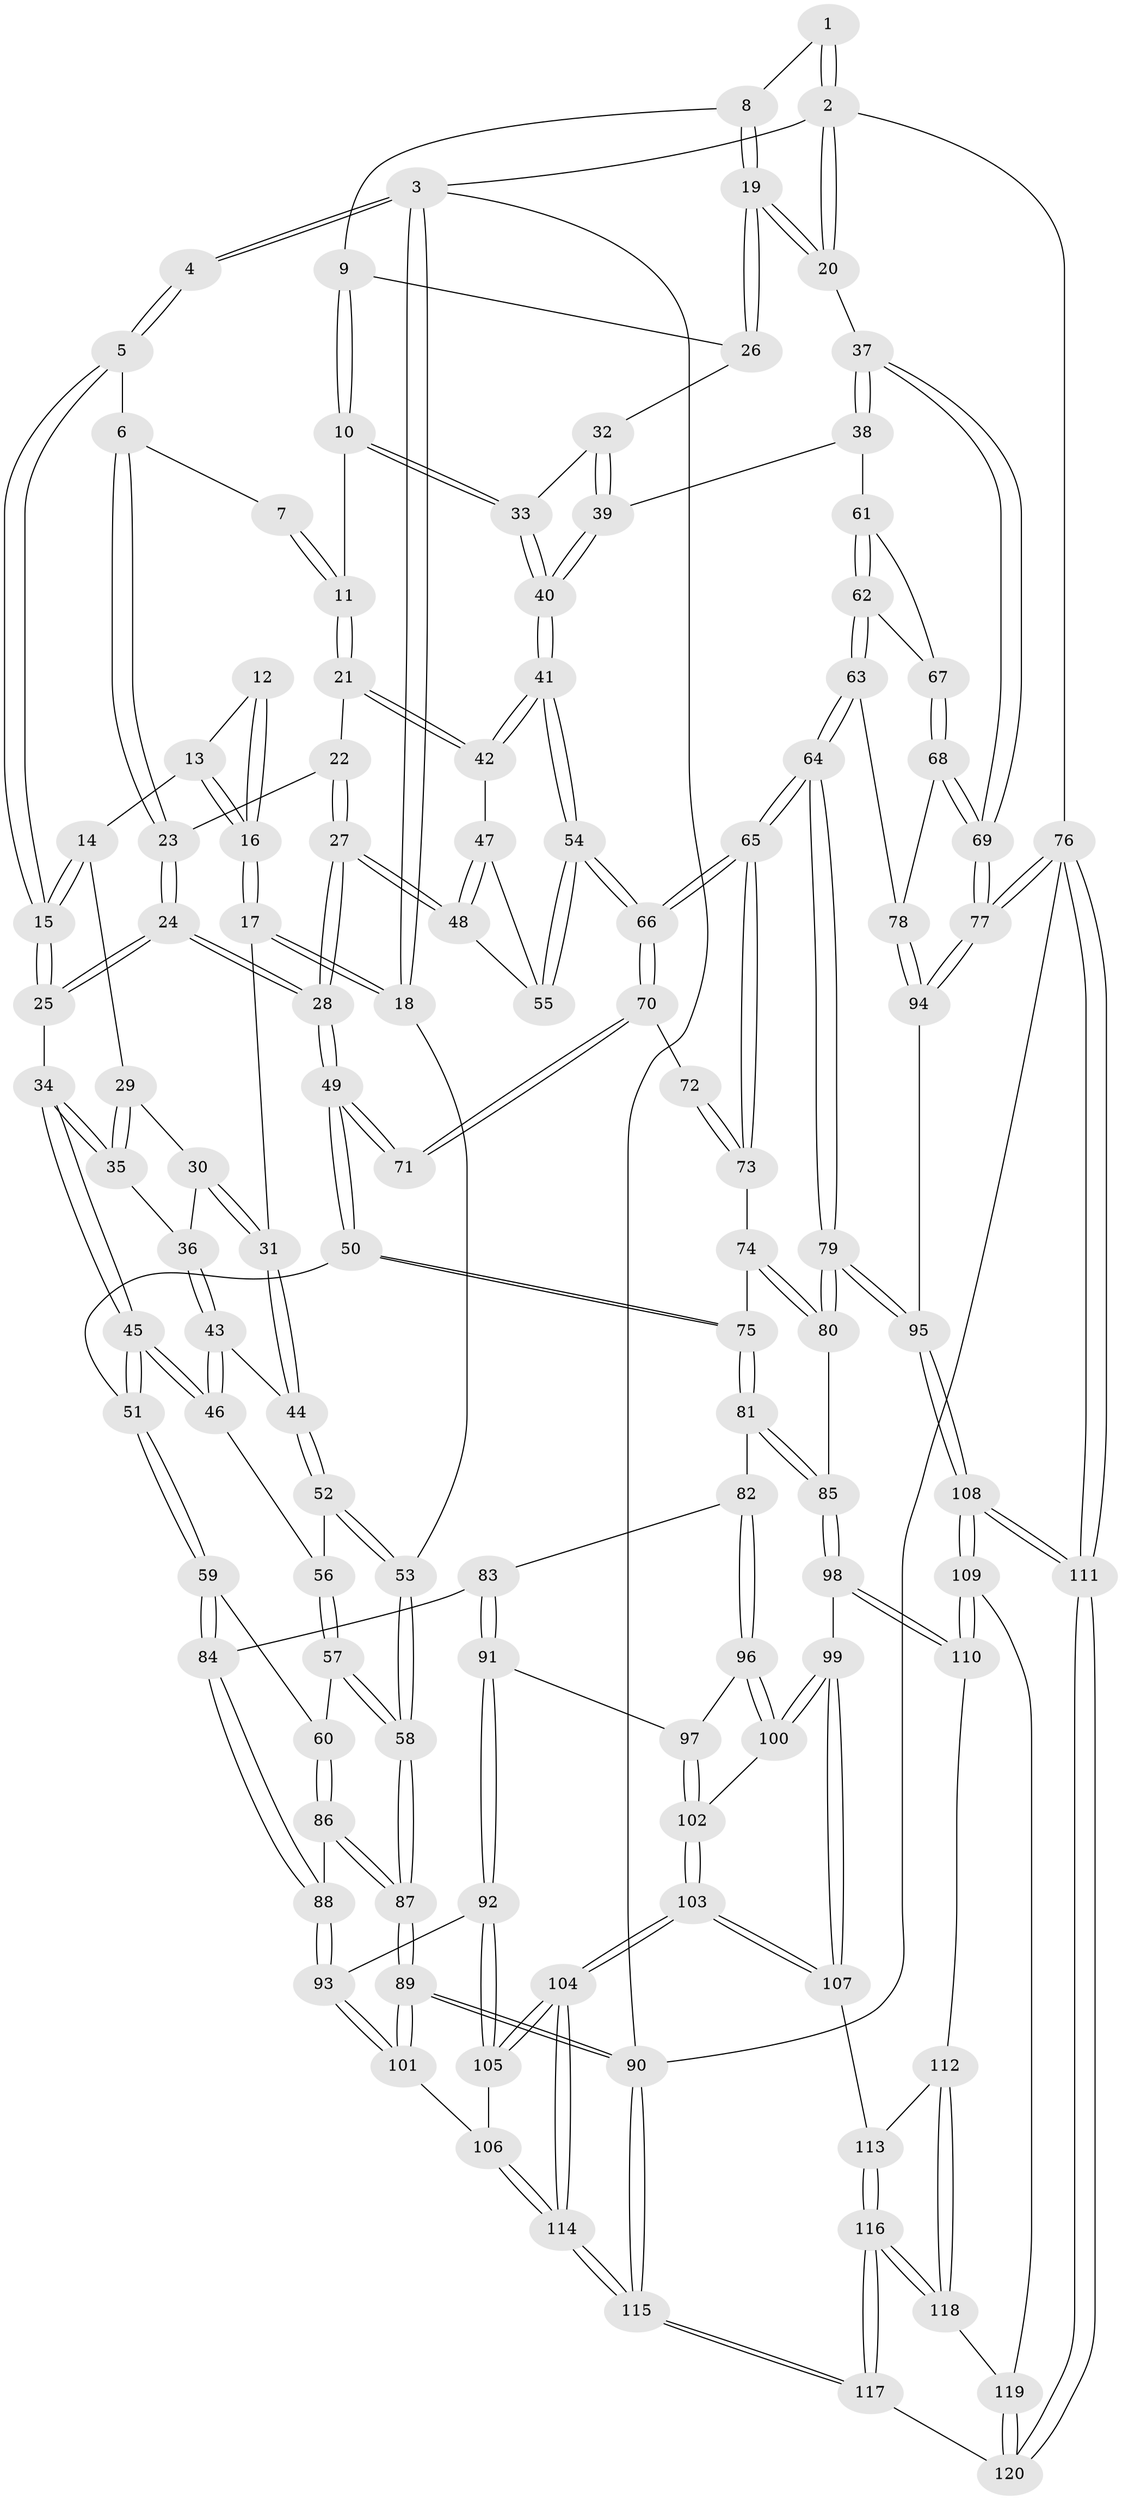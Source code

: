 // Generated by graph-tools (version 1.1) at 2025/59/03/09/25 04:59:52]
// undirected, 120 vertices, 297 edges
graph export_dot {
graph [start="1"]
  node [color=gray90,style=filled];
  1 [pos="+0.8415086713723244+0"];
  2 [pos="+1+0"];
  3 [pos="+0+0"];
  4 [pos="+0.01710487397796333+0"];
  5 [pos="+0.4499020294039557+0"];
  6 [pos="+0.4638295033290053+0"];
  7 [pos="+0.6824350049864101+0"];
  8 [pos="+0.877384188271409+0.007077418507099816"];
  9 [pos="+0.8740118113312633+0.025507381575192813"];
  10 [pos="+0.7372965670840412+0.1028107047100423"];
  11 [pos="+0.718752809395607+0.09620493463025633"];
  12 [pos="+0.08216951811756956+0"];
  13 [pos="+0.22396594060715552+0.0779495188679781"];
  14 [pos="+0.2541936169767413+0.08471078796627465"];
  15 [pos="+0.3513714841532402+0.04898982343384023"];
  16 [pos="+0.12433720062491006+0.12053044735850445"];
  17 [pos="+0.11190850818497682+0.14101381733136897"];
  18 [pos="+0+0.07070321111231824"];
  19 [pos="+1+0.14353720840263076"];
  20 [pos="+1+0.1519203120810235"];
  21 [pos="+0.6832221693551612+0.12293990547645066"];
  22 [pos="+0.5571162717810292+0.07237708609617867"];
  23 [pos="+0.5277448544551521+0"];
  24 [pos="+0.4247012485859001+0.19959628356830367"];
  25 [pos="+0.3542104946222733+0.05707839625510695"];
  26 [pos="+0.8947358126046151+0.10161844798837613"];
  27 [pos="+0.48624610167426235+0.2662821264778778"];
  28 [pos="+0.45594402507878573+0.2857363682463795"];
  29 [pos="+0.25040041226513043+0.11592284452511926"];
  30 [pos="+0.2002424822092264+0.1559371468643301"];
  31 [pos="+0.11589828475865845+0.1516389541052097"];
  32 [pos="+0.872913911282632+0.1313487058102287"];
  33 [pos="+0.7712255867863389+0.13040211765031084"];
  34 [pos="+0.2838381454304064+0.18931064061913405"];
  35 [pos="+0.25079277260028104+0.16548135170182138"];
  36 [pos="+0.23487883186313807+0.17680753459856735"];
  37 [pos="+1+0.1735654300870666"];
  38 [pos="+0.9028152602161454+0.28355984921422317"];
  39 [pos="+0.9017295382433029+0.28326485314628075"];
  40 [pos="+0.8127560264470671+0.2949142581489709"];
  41 [pos="+0.7881998794284318+0.3092269713005526"];
  42 [pos="+0.6689214913623082+0.15875595317717828"];
  43 [pos="+0.21388282463453856+0.20460775918157292"];
  44 [pos="+0.12456734743078846+0.19201428879995383"];
  45 [pos="+0.356105131779907+0.30753593518347505"];
  46 [pos="+0.26016601074620427+0.2849403643339281"];
  47 [pos="+0.6485201662883204+0.17972292785452043"];
  48 [pos="+0.49734475458646155+0.26356133721754393"];
  49 [pos="+0.44975941188489127+0.2978696605446755"];
  50 [pos="+0.41886743126623255+0.3333720462742036"];
  51 [pos="+0.41167004419974906+0.3364116565825755"];
  52 [pos="+0.11273529184003844+0.24935484892601725"];
  53 [pos="+0+0.2939988793601396"];
  54 [pos="+0.7588282208662683+0.33883699366480036"];
  55 [pos="+0.6922305132131334+0.30058845518949806"];
  56 [pos="+0.14339222394008194+0.3049159970489307"];
  57 [pos="+0.11991610643133234+0.39511101404812776"];
  58 [pos="+0+0.3686384021191111"];
  59 [pos="+0.3828162461595615+0.3778620617148025"];
  60 [pos="+0.15240297336720565+0.4438946147144692"];
  61 [pos="+0.9055243074010078+0.29460661863498083"];
  62 [pos="+0.8718362987824512+0.45400068718457165"];
  63 [pos="+0.8556094179550524+0.4692134953586339"];
  64 [pos="+0.757112419890271+0.497891628827275"];
  65 [pos="+0.7482874946462119+0.46248273761444375"];
  66 [pos="+0.7497427938826081+0.36640805999736764"];
  67 [pos="+0.9623971321768622+0.42368867707718"];
  68 [pos="+1+0.5098931328563294"];
  69 [pos="+1+0.5207150299794673"];
  70 [pos="+0.6854501992741923+0.3666936323105413"];
  71 [pos="+0.5700391529491304+0.3520846012054646"];
  72 [pos="+0.6168010016297523+0.40464907468271116"];
  73 [pos="+0.6269543227184791+0.4328356664745326"];
  74 [pos="+0.5680768851329714+0.4602274078538776"];
  75 [pos="+0.5047061082822382+0.4380553668321618"];
  76 [pos="+1+1"];
  77 [pos="+1+1"];
  78 [pos="+0.9934864312756658+0.5361097929732261"];
  79 [pos="+0.7287781676706951+0.6376242316211796"];
  80 [pos="+0.7220980859716949+0.6390160849103269"];
  81 [pos="+0.5164331853105898+0.5357128719624985"];
  82 [pos="+0.45849806244401575+0.5854950583234615"];
  83 [pos="+0.37094909011982985+0.5384184078306526"];
  84 [pos="+0.3643322108374571+0.47869123315196144"];
  85 [pos="+0.6964597577584147+0.6497056224895698"];
  86 [pos="+0.14122978915588738+0.5550706449166086"];
  87 [pos="+0+0.5721071543550449"];
  88 [pos="+0.1481567496338128+0.5635238771380834"];
  89 [pos="+0+0.8016055271706516"];
  90 [pos="+0+1"];
  91 [pos="+0.3389223439057138+0.5955640287640402"];
  92 [pos="+0.23514762610395956+0.6431571820632389"];
  93 [pos="+0.16858285042677457+0.6070523482410181"];
  94 [pos="+0.8200866269835628+0.6606291725763342"];
  95 [pos="+0.7288034100792125+0.6376396426294325"];
  96 [pos="+0.468628666603723+0.6164601336925944"];
  97 [pos="+0.37796429638302925+0.6546791816843445"];
  98 [pos="+0.6615499102056575+0.6751412728846362"];
  99 [pos="+0.5852071805550861+0.6984011796926276"];
  100 [pos="+0.4983325136603437+0.6599633939144385"];
  101 [pos="+0.07522314806959635+0.755151955680868"];
  102 [pos="+0.39180404523733187+0.7112452073652661"];
  103 [pos="+0.3478305685674621+0.8231926744395668"];
  104 [pos="+0.33417572645564925+0.8303087501463492"];
  105 [pos="+0.27338900368877295+0.7494871872004576"];
  106 [pos="+0.09277721747207386+0.7686996630277974"];
  107 [pos="+0.4885932854102644+0.8200560912230924"];
  108 [pos="+0.7769854618335548+0.9388253293627392"];
  109 [pos="+0.7326129829035977+0.9273196192408578"];
  110 [pos="+0.6421577901211736+0.8623893934449643"];
  111 [pos="+1+1"];
  112 [pos="+0.5892279853525536+0.8881589220099755"];
  113 [pos="+0.4985246717131649+0.8338600894021427"];
  114 [pos="+0.25289988483828213+1"];
  115 [pos="+0.22533141078502633+1"];
  116 [pos="+0.5001173941113872+0.9694552000813803"];
  117 [pos="+0.325135649919113+1"];
  118 [pos="+0.5853034815168469+0.9481072078509414"];
  119 [pos="+0.6067003997967414+0.972121417727596"];
  120 [pos="+0.6267556765590196+1"];
  1 -- 2;
  1 -- 2;
  1 -- 8;
  2 -- 3;
  2 -- 20;
  2 -- 20;
  2 -- 76;
  3 -- 4;
  3 -- 4;
  3 -- 18;
  3 -- 18;
  3 -- 90;
  4 -- 5;
  4 -- 5;
  5 -- 6;
  5 -- 15;
  5 -- 15;
  6 -- 7;
  6 -- 23;
  6 -- 23;
  7 -- 11;
  7 -- 11;
  8 -- 9;
  8 -- 19;
  8 -- 19;
  9 -- 10;
  9 -- 10;
  9 -- 26;
  10 -- 11;
  10 -- 33;
  10 -- 33;
  11 -- 21;
  11 -- 21;
  12 -- 13;
  12 -- 16;
  12 -- 16;
  13 -- 14;
  13 -- 16;
  13 -- 16;
  14 -- 15;
  14 -- 15;
  14 -- 29;
  15 -- 25;
  15 -- 25;
  16 -- 17;
  16 -- 17;
  17 -- 18;
  17 -- 18;
  17 -- 31;
  18 -- 53;
  19 -- 20;
  19 -- 20;
  19 -- 26;
  19 -- 26;
  20 -- 37;
  21 -- 22;
  21 -- 42;
  21 -- 42;
  22 -- 23;
  22 -- 27;
  22 -- 27;
  23 -- 24;
  23 -- 24;
  24 -- 25;
  24 -- 25;
  24 -- 28;
  24 -- 28;
  25 -- 34;
  26 -- 32;
  27 -- 28;
  27 -- 28;
  27 -- 48;
  27 -- 48;
  28 -- 49;
  28 -- 49;
  29 -- 30;
  29 -- 35;
  29 -- 35;
  30 -- 31;
  30 -- 31;
  30 -- 36;
  31 -- 44;
  31 -- 44;
  32 -- 33;
  32 -- 39;
  32 -- 39;
  33 -- 40;
  33 -- 40;
  34 -- 35;
  34 -- 35;
  34 -- 45;
  34 -- 45;
  35 -- 36;
  36 -- 43;
  36 -- 43;
  37 -- 38;
  37 -- 38;
  37 -- 69;
  37 -- 69;
  38 -- 39;
  38 -- 61;
  39 -- 40;
  39 -- 40;
  40 -- 41;
  40 -- 41;
  41 -- 42;
  41 -- 42;
  41 -- 54;
  41 -- 54;
  42 -- 47;
  43 -- 44;
  43 -- 46;
  43 -- 46;
  44 -- 52;
  44 -- 52;
  45 -- 46;
  45 -- 46;
  45 -- 51;
  45 -- 51;
  46 -- 56;
  47 -- 48;
  47 -- 48;
  47 -- 55;
  48 -- 55;
  49 -- 50;
  49 -- 50;
  49 -- 71;
  49 -- 71;
  50 -- 51;
  50 -- 75;
  50 -- 75;
  51 -- 59;
  51 -- 59;
  52 -- 53;
  52 -- 53;
  52 -- 56;
  53 -- 58;
  53 -- 58;
  54 -- 55;
  54 -- 55;
  54 -- 66;
  54 -- 66;
  56 -- 57;
  56 -- 57;
  57 -- 58;
  57 -- 58;
  57 -- 60;
  58 -- 87;
  58 -- 87;
  59 -- 60;
  59 -- 84;
  59 -- 84;
  60 -- 86;
  60 -- 86;
  61 -- 62;
  61 -- 62;
  61 -- 67;
  62 -- 63;
  62 -- 63;
  62 -- 67;
  63 -- 64;
  63 -- 64;
  63 -- 78;
  64 -- 65;
  64 -- 65;
  64 -- 79;
  64 -- 79;
  65 -- 66;
  65 -- 66;
  65 -- 73;
  65 -- 73;
  66 -- 70;
  66 -- 70;
  67 -- 68;
  67 -- 68;
  68 -- 69;
  68 -- 69;
  68 -- 78;
  69 -- 77;
  69 -- 77;
  70 -- 71;
  70 -- 71;
  70 -- 72;
  72 -- 73;
  72 -- 73;
  73 -- 74;
  74 -- 75;
  74 -- 80;
  74 -- 80;
  75 -- 81;
  75 -- 81;
  76 -- 77;
  76 -- 77;
  76 -- 111;
  76 -- 111;
  76 -- 90;
  77 -- 94;
  77 -- 94;
  78 -- 94;
  78 -- 94;
  79 -- 80;
  79 -- 80;
  79 -- 95;
  79 -- 95;
  80 -- 85;
  81 -- 82;
  81 -- 85;
  81 -- 85;
  82 -- 83;
  82 -- 96;
  82 -- 96;
  83 -- 84;
  83 -- 91;
  83 -- 91;
  84 -- 88;
  84 -- 88;
  85 -- 98;
  85 -- 98;
  86 -- 87;
  86 -- 87;
  86 -- 88;
  87 -- 89;
  87 -- 89;
  88 -- 93;
  88 -- 93;
  89 -- 90;
  89 -- 90;
  89 -- 101;
  89 -- 101;
  90 -- 115;
  90 -- 115;
  91 -- 92;
  91 -- 92;
  91 -- 97;
  92 -- 93;
  92 -- 105;
  92 -- 105;
  93 -- 101;
  93 -- 101;
  94 -- 95;
  95 -- 108;
  95 -- 108;
  96 -- 97;
  96 -- 100;
  96 -- 100;
  97 -- 102;
  97 -- 102;
  98 -- 99;
  98 -- 110;
  98 -- 110;
  99 -- 100;
  99 -- 100;
  99 -- 107;
  99 -- 107;
  100 -- 102;
  101 -- 106;
  102 -- 103;
  102 -- 103;
  103 -- 104;
  103 -- 104;
  103 -- 107;
  103 -- 107;
  104 -- 105;
  104 -- 105;
  104 -- 114;
  104 -- 114;
  105 -- 106;
  106 -- 114;
  106 -- 114;
  107 -- 113;
  108 -- 109;
  108 -- 109;
  108 -- 111;
  108 -- 111;
  109 -- 110;
  109 -- 110;
  109 -- 119;
  110 -- 112;
  111 -- 120;
  111 -- 120;
  112 -- 113;
  112 -- 118;
  112 -- 118;
  113 -- 116;
  113 -- 116;
  114 -- 115;
  114 -- 115;
  115 -- 117;
  115 -- 117;
  116 -- 117;
  116 -- 117;
  116 -- 118;
  116 -- 118;
  117 -- 120;
  118 -- 119;
  119 -- 120;
  119 -- 120;
}
